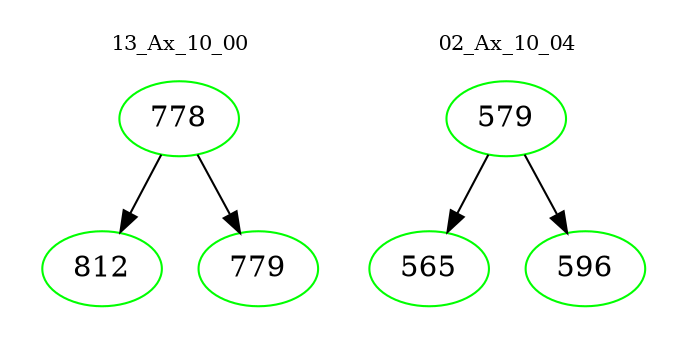 digraph{
subgraph cluster_0 {
color = white
label = "13_Ax_10_00";
fontsize=10;
T0_778 [label="778", color="green"]
T0_778 -> T0_812 [color="black"]
T0_812 [label="812", color="green"]
T0_778 -> T0_779 [color="black"]
T0_779 [label="779", color="green"]
}
subgraph cluster_1 {
color = white
label = "02_Ax_10_04";
fontsize=10;
T1_579 [label="579", color="green"]
T1_579 -> T1_565 [color="black"]
T1_565 [label="565", color="green"]
T1_579 -> T1_596 [color="black"]
T1_596 [label="596", color="green"]
}
}
